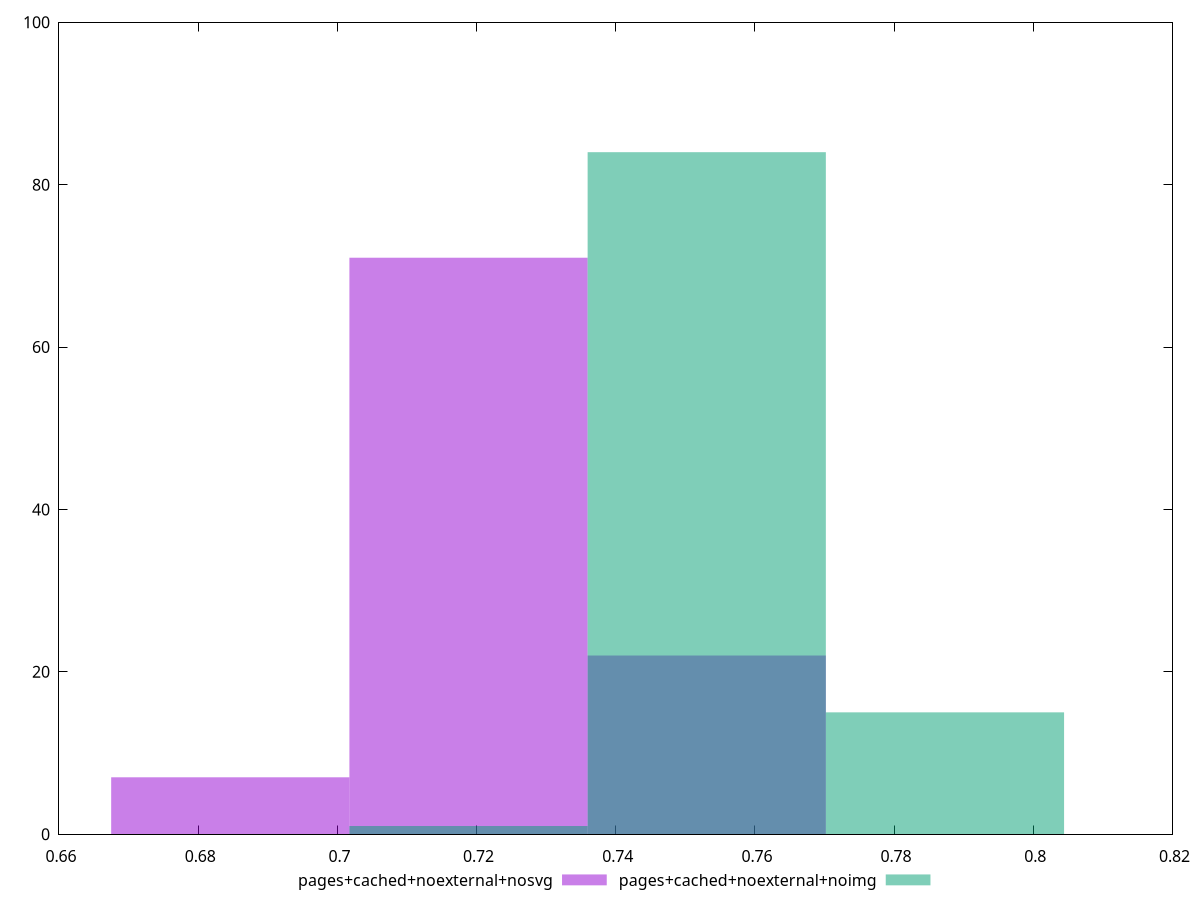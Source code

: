 reset
set terminal svg size 640, 500 enhanced background rgb 'white'
set output "reprap/meta/score/comparison/histogram/7_vs_8.svg"

$pagesCachedNoexternalNosvg <<EOF
0.7530740027383129 22
0.7188433662502078 71
0.6846127297621027 7
EOF

$pagesCachedNoexternalNoimg <<EOF
0.7530740027383129 84
0.7873046392264181 15
0.7188433662502078 1
EOF

set key outside below
set boxwidth 0.034230636488105134
set yrange [0:100]
set style fill transparent solid 0.5 noborder

plot \
  $pagesCachedNoexternalNosvg title "pages+cached+noexternal+nosvg" with boxes, \
  $pagesCachedNoexternalNoimg title "pages+cached+noexternal+noimg" with boxes, \


reset